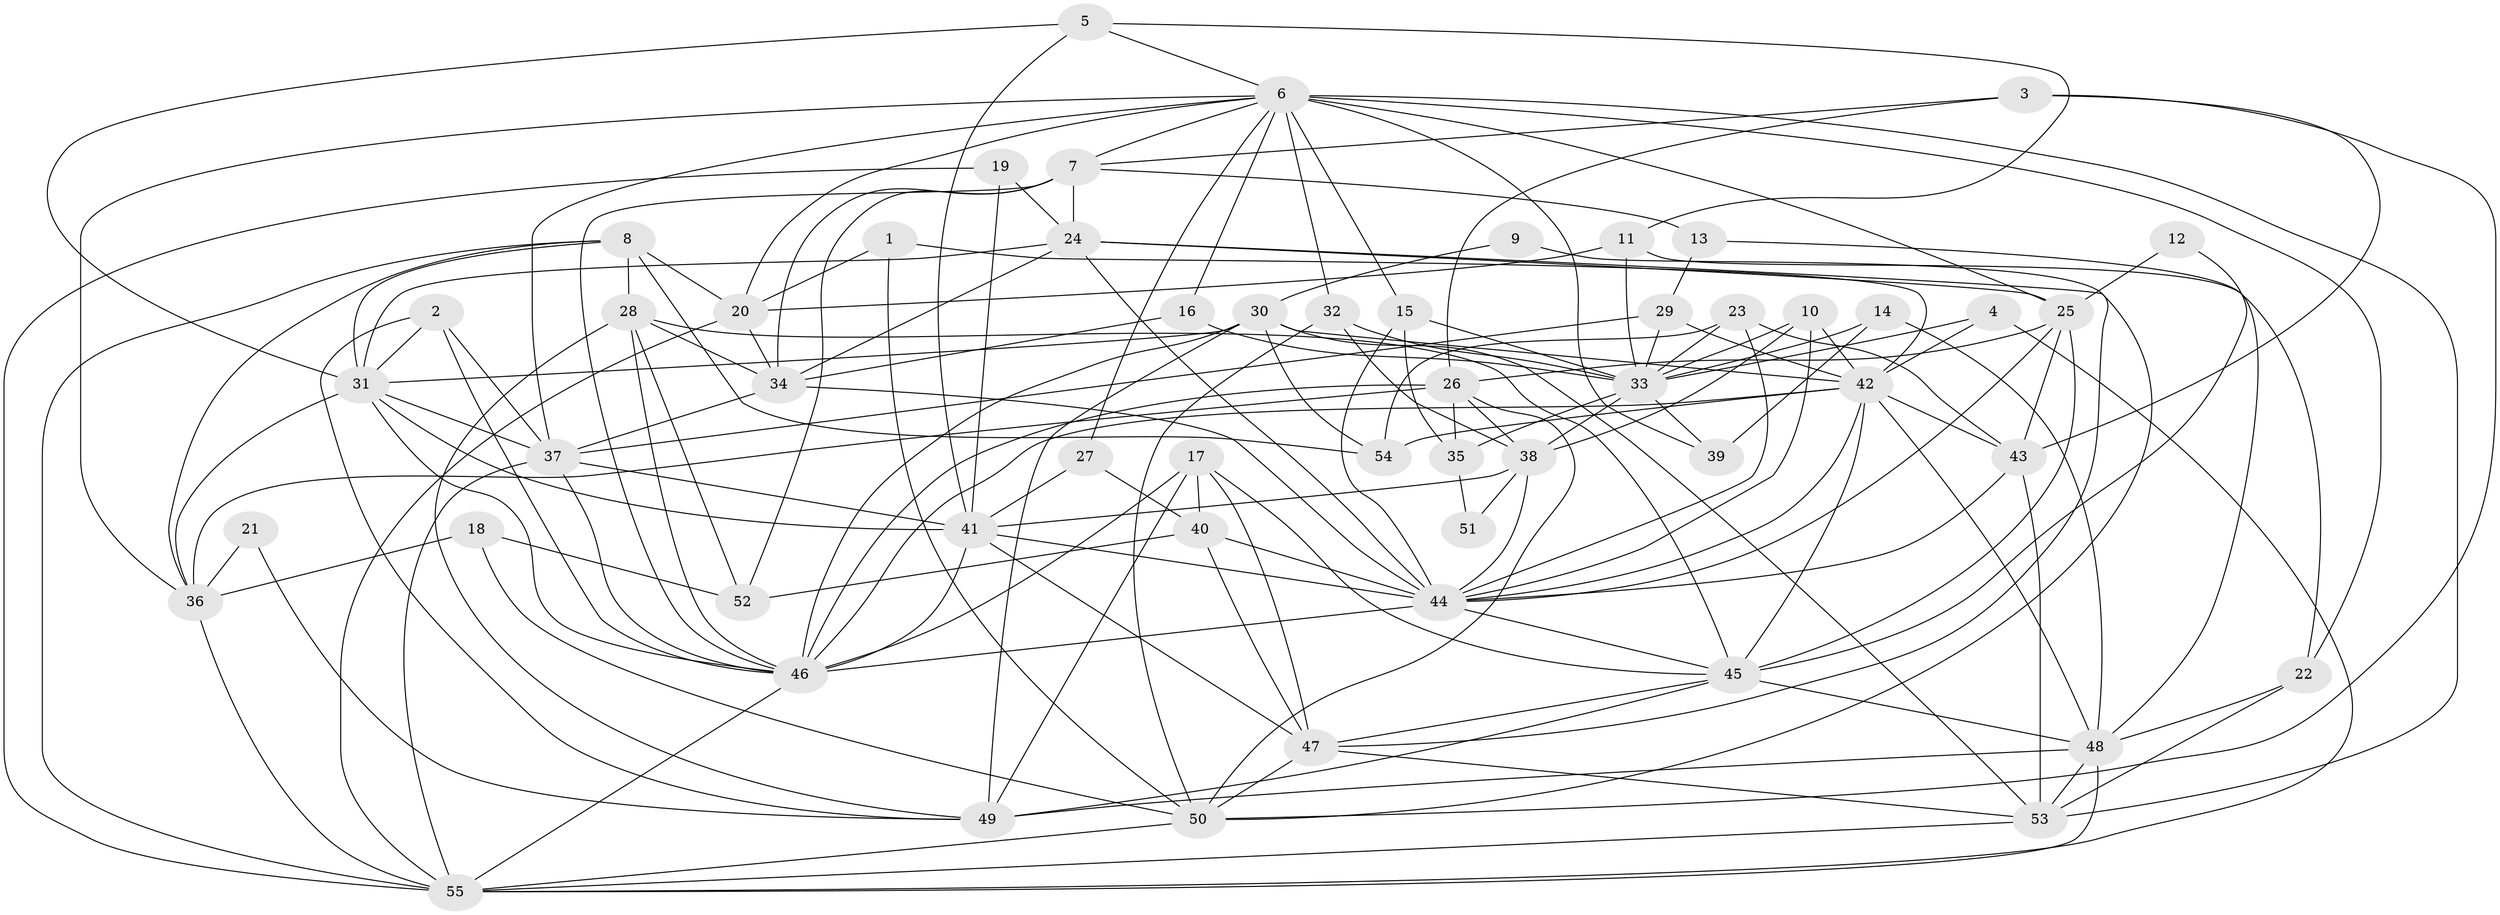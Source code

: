 // original degree distribution, {6: 0.05504587155963303, 5: 0.1743119266055046, 2: 0.1651376146788991, 3: 0.26605504587155965, 4: 0.25688073394495414, 8: 0.01834862385321101, 7: 0.045871559633027525, 9: 0.009174311926605505, 10: 0.009174311926605505}
// Generated by graph-tools (version 1.1) at 2025/26/03/09/25 03:26:22]
// undirected, 55 vertices, 160 edges
graph export_dot {
graph [start="1"]
  node [color=gray90,style=filled];
  1;
  2;
  3;
  4;
  5;
  6;
  7;
  8;
  9;
  10;
  11;
  12;
  13;
  14;
  15;
  16;
  17;
  18;
  19;
  20;
  21;
  22;
  23;
  24;
  25;
  26;
  27;
  28;
  29;
  30;
  31;
  32;
  33;
  34;
  35;
  36;
  37;
  38;
  39;
  40;
  41;
  42;
  43;
  44;
  45;
  46;
  47;
  48;
  49;
  50;
  51;
  52;
  53;
  54;
  55;
  1 -- 20 [weight=1.0];
  1 -- 42 [weight=1.0];
  1 -- 50 [weight=1.0];
  2 -- 31 [weight=1.0];
  2 -- 37 [weight=1.0];
  2 -- 46 [weight=1.0];
  2 -- 49 [weight=1.0];
  3 -- 7 [weight=1.0];
  3 -- 26 [weight=1.0];
  3 -- 43 [weight=1.0];
  3 -- 50 [weight=1.0];
  4 -- 33 [weight=1.0];
  4 -- 42 [weight=1.0];
  4 -- 55 [weight=1.0];
  5 -- 6 [weight=1.0];
  5 -- 11 [weight=1.0];
  5 -- 31 [weight=1.0];
  5 -- 41 [weight=1.0];
  6 -- 7 [weight=1.0];
  6 -- 15 [weight=1.0];
  6 -- 16 [weight=1.0];
  6 -- 20 [weight=1.0];
  6 -- 22 [weight=1.0];
  6 -- 25 [weight=1.0];
  6 -- 27 [weight=1.0];
  6 -- 32 [weight=1.0];
  6 -- 36 [weight=1.0];
  6 -- 37 [weight=1.0];
  6 -- 39 [weight=2.0];
  6 -- 53 [weight=1.0];
  7 -- 13 [weight=1.0];
  7 -- 24 [weight=1.0];
  7 -- 34 [weight=1.0];
  7 -- 46 [weight=1.0];
  7 -- 52 [weight=1.0];
  8 -- 20 [weight=1.0];
  8 -- 28 [weight=1.0];
  8 -- 31 [weight=1.0];
  8 -- 36 [weight=1.0];
  8 -- 54 [weight=1.0];
  8 -- 55 [weight=1.0];
  9 -- 30 [weight=1.0];
  9 -- 47 [weight=1.0];
  10 -- 33 [weight=1.0];
  10 -- 38 [weight=1.0];
  10 -- 42 [weight=1.0];
  10 -- 44 [weight=1.0];
  11 -- 20 [weight=1.0];
  11 -- 22 [weight=1.0];
  11 -- 33 [weight=1.0];
  12 -- 25 [weight=1.0];
  12 -- 45 [weight=1.0];
  13 -- 29 [weight=1.0];
  13 -- 48 [weight=1.0];
  14 -- 33 [weight=1.0];
  14 -- 39 [weight=1.0];
  14 -- 48 [weight=1.0];
  15 -- 33 [weight=1.0];
  15 -- 35 [weight=1.0];
  15 -- 44 [weight=1.0];
  16 -- 33 [weight=1.0];
  16 -- 34 [weight=1.0];
  17 -- 40 [weight=1.0];
  17 -- 45 [weight=1.0];
  17 -- 46 [weight=1.0];
  17 -- 47 [weight=1.0];
  17 -- 49 [weight=1.0];
  18 -- 36 [weight=1.0];
  18 -- 50 [weight=1.0];
  18 -- 52 [weight=1.0];
  19 -- 24 [weight=1.0];
  19 -- 41 [weight=1.0];
  19 -- 55 [weight=1.0];
  20 -- 34 [weight=1.0];
  20 -- 55 [weight=1.0];
  21 -- 36 [weight=1.0];
  21 -- 49 [weight=1.0];
  22 -- 48 [weight=1.0];
  22 -- 53 [weight=1.0];
  23 -- 33 [weight=1.0];
  23 -- 43 [weight=1.0];
  23 -- 44 [weight=1.0];
  23 -- 54 [weight=1.0];
  24 -- 25 [weight=1.0];
  24 -- 31 [weight=1.0];
  24 -- 34 [weight=1.0];
  24 -- 44 [weight=1.0];
  24 -- 50 [weight=1.0];
  25 -- 26 [weight=1.0];
  25 -- 43 [weight=1.0];
  25 -- 44 [weight=1.0];
  25 -- 45 [weight=1.0];
  26 -- 35 [weight=1.0];
  26 -- 36 [weight=1.0];
  26 -- 38 [weight=1.0];
  26 -- 46 [weight=1.0];
  26 -- 50 [weight=1.0];
  27 -- 40 [weight=1.0];
  27 -- 41 [weight=1.0];
  28 -- 34 [weight=1.0];
  28 -- 45 [weight=1.0];
  28 -- 46 [weight=1.0];
  28 -- 49 [weight=1.0];
  28 -- 52 [weight=1.0];
  29 -- 33 [weight=1.0];
  29 -- 37 [weight=1.0];
  29 -- 42 [weight=1.0];
  30 -- 31 [weight=1.0];
  30 -- 42 [weight=1.0];
  30 -- 46 [weight=1.0];
  30 -- 49 [weight=1.0];
  30 -- 53 [weight=1.0];
  30 -- 54 [weight=1.0];
  31 -- 36 [weight=1.0];
  31 -- 37 [weight=1.0];
  31 -- 41 [weight=1.0];
  31 -- 46 [weight=1.0];
  32 -- 33 [weight=1.0];
  32 -- 38 [weight=1.0];
  32 -- 50 [weight=1.0];
  33 -- 35 [weight=1.0];
  33 -- 38 [weight=1.0];
  33 -- 39 [weight=1.0];
  34 -- 37 [weight=1.0];
  34 -- 44 [weight=1.0];
  35 -- 51 [weight=1.0];
  36 -- 55 [weight=1.0];
  37 -- 41 [weight=1.0];
  37 -- 46 [weight=1.0];
  37 -- 55 [weight=1.0];
  38 -- 41 [weight=1.0];
  38 -- 44 [weight=1.0];
  38 -- 51 [weight=1.0];
  40 -- 44 [weight=1.0];
  40 -- 47 [weight=1.0];
  40 -- 52 [weight=1.0];
  41 -- 44 [weight=1.0];
  41 -- 46 [weight=1.0];
  41 -- 47 [weight=1.0];
  42 -- 43 [weight=1.0];
  42 -- 44 [weight=1.0];
  42 -- 45 [weight=1.0];
  42 -- 46 [weight=1.0];
  42 -- 48 [weight=1.0];
  42 -- 54 [weight=1.0];
  43 -- 44 [weight=1.0];
  43 -- 53 [weight=1.0];
  44 -- 45 [weight=1.0];
  44 -- 46 [weight=2.0];
  45 -- 47 [weight=1.0];
  45 -- 48 [weight=1.0];
  45 -- 49 [weight=1.0];
  46 -- 55 [weight=1.0];
  47 -- 50 [weight=1.0];
  47 -- 53 [weight=1.0];
  48 -- 49 [weight=1.0];
  48 -- 53 [weight=1.0];
  48 -- 55 [weight=1.0];
  50 -- 55 [weight=1.0];
  53 -- 55 [weight=1.0];
}
